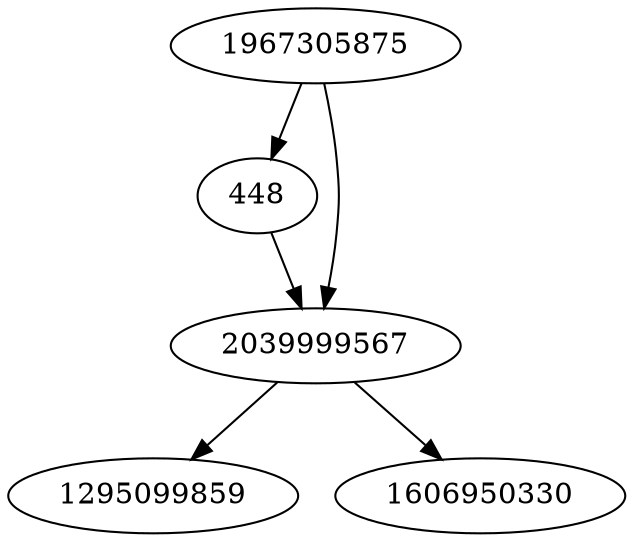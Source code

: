 strict digraph  {
448;
2039999567;
1967305875;
1295099859;
1606950330;
448 -> 2039999567;
2039999567 -> 1606950330;
2039999567 -> 1295099859;
1967305875 -> 2039999567;
1967305875 -> 448;
}
